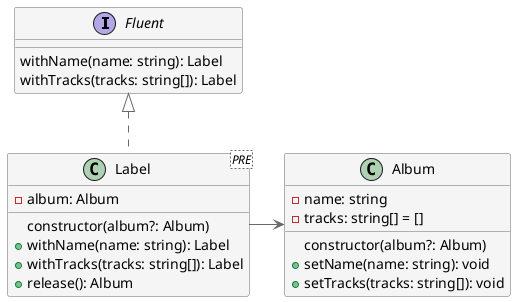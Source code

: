 @startuml

skinparam class {
  backgroundColor whitesmoke
  arrowColor dimgrey
  borderColor dimgrey
}

interface Fluent {
  withName(name: string): Label
  withTracks(tracks: string[]): Label
}

class Label <PRE> {
  - album: Album
  constructor(album?: Album)
  + withName(name: string): Label
  + withTracks(tracks: string[]): Label
  + release(): Album
}

class Album {
  - name: string
  - tracks: string[] = []
  constructor(album?: Album)
  + setName(name: string): void
  + setTracks(tracks: string[]): void
}

Fluent <|.. Label
Label -> Album

@enduml

' It is possible to add Director class
